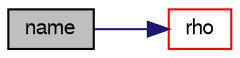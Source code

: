 digraph "name"
{
  bgcolor="transparent";
  edge [fontname="FreeSans",fontsize="10",labelfontname="FreeSans",labelfontsize="10"];
  node [fontname="FreeSans",fontsize="10",shape=record];
  rankdir="LR";
  Node752 [label="name",height=0.2,width=0.4,color="black", fillcolor="grey75", style="filled", fontcolor="black"];
  Node752 -> Node753 [color="midnightblue",fontsize="10",style="solid",fontname="FreeSans"];
  Node753 [label="rho",height=0.2,width=0.4,color="red",URL="$a29066.html#aba9cd0c89afcb2b70e8b2073ff822bc4",tooltip="Return density [kg/m3]. "];
}
